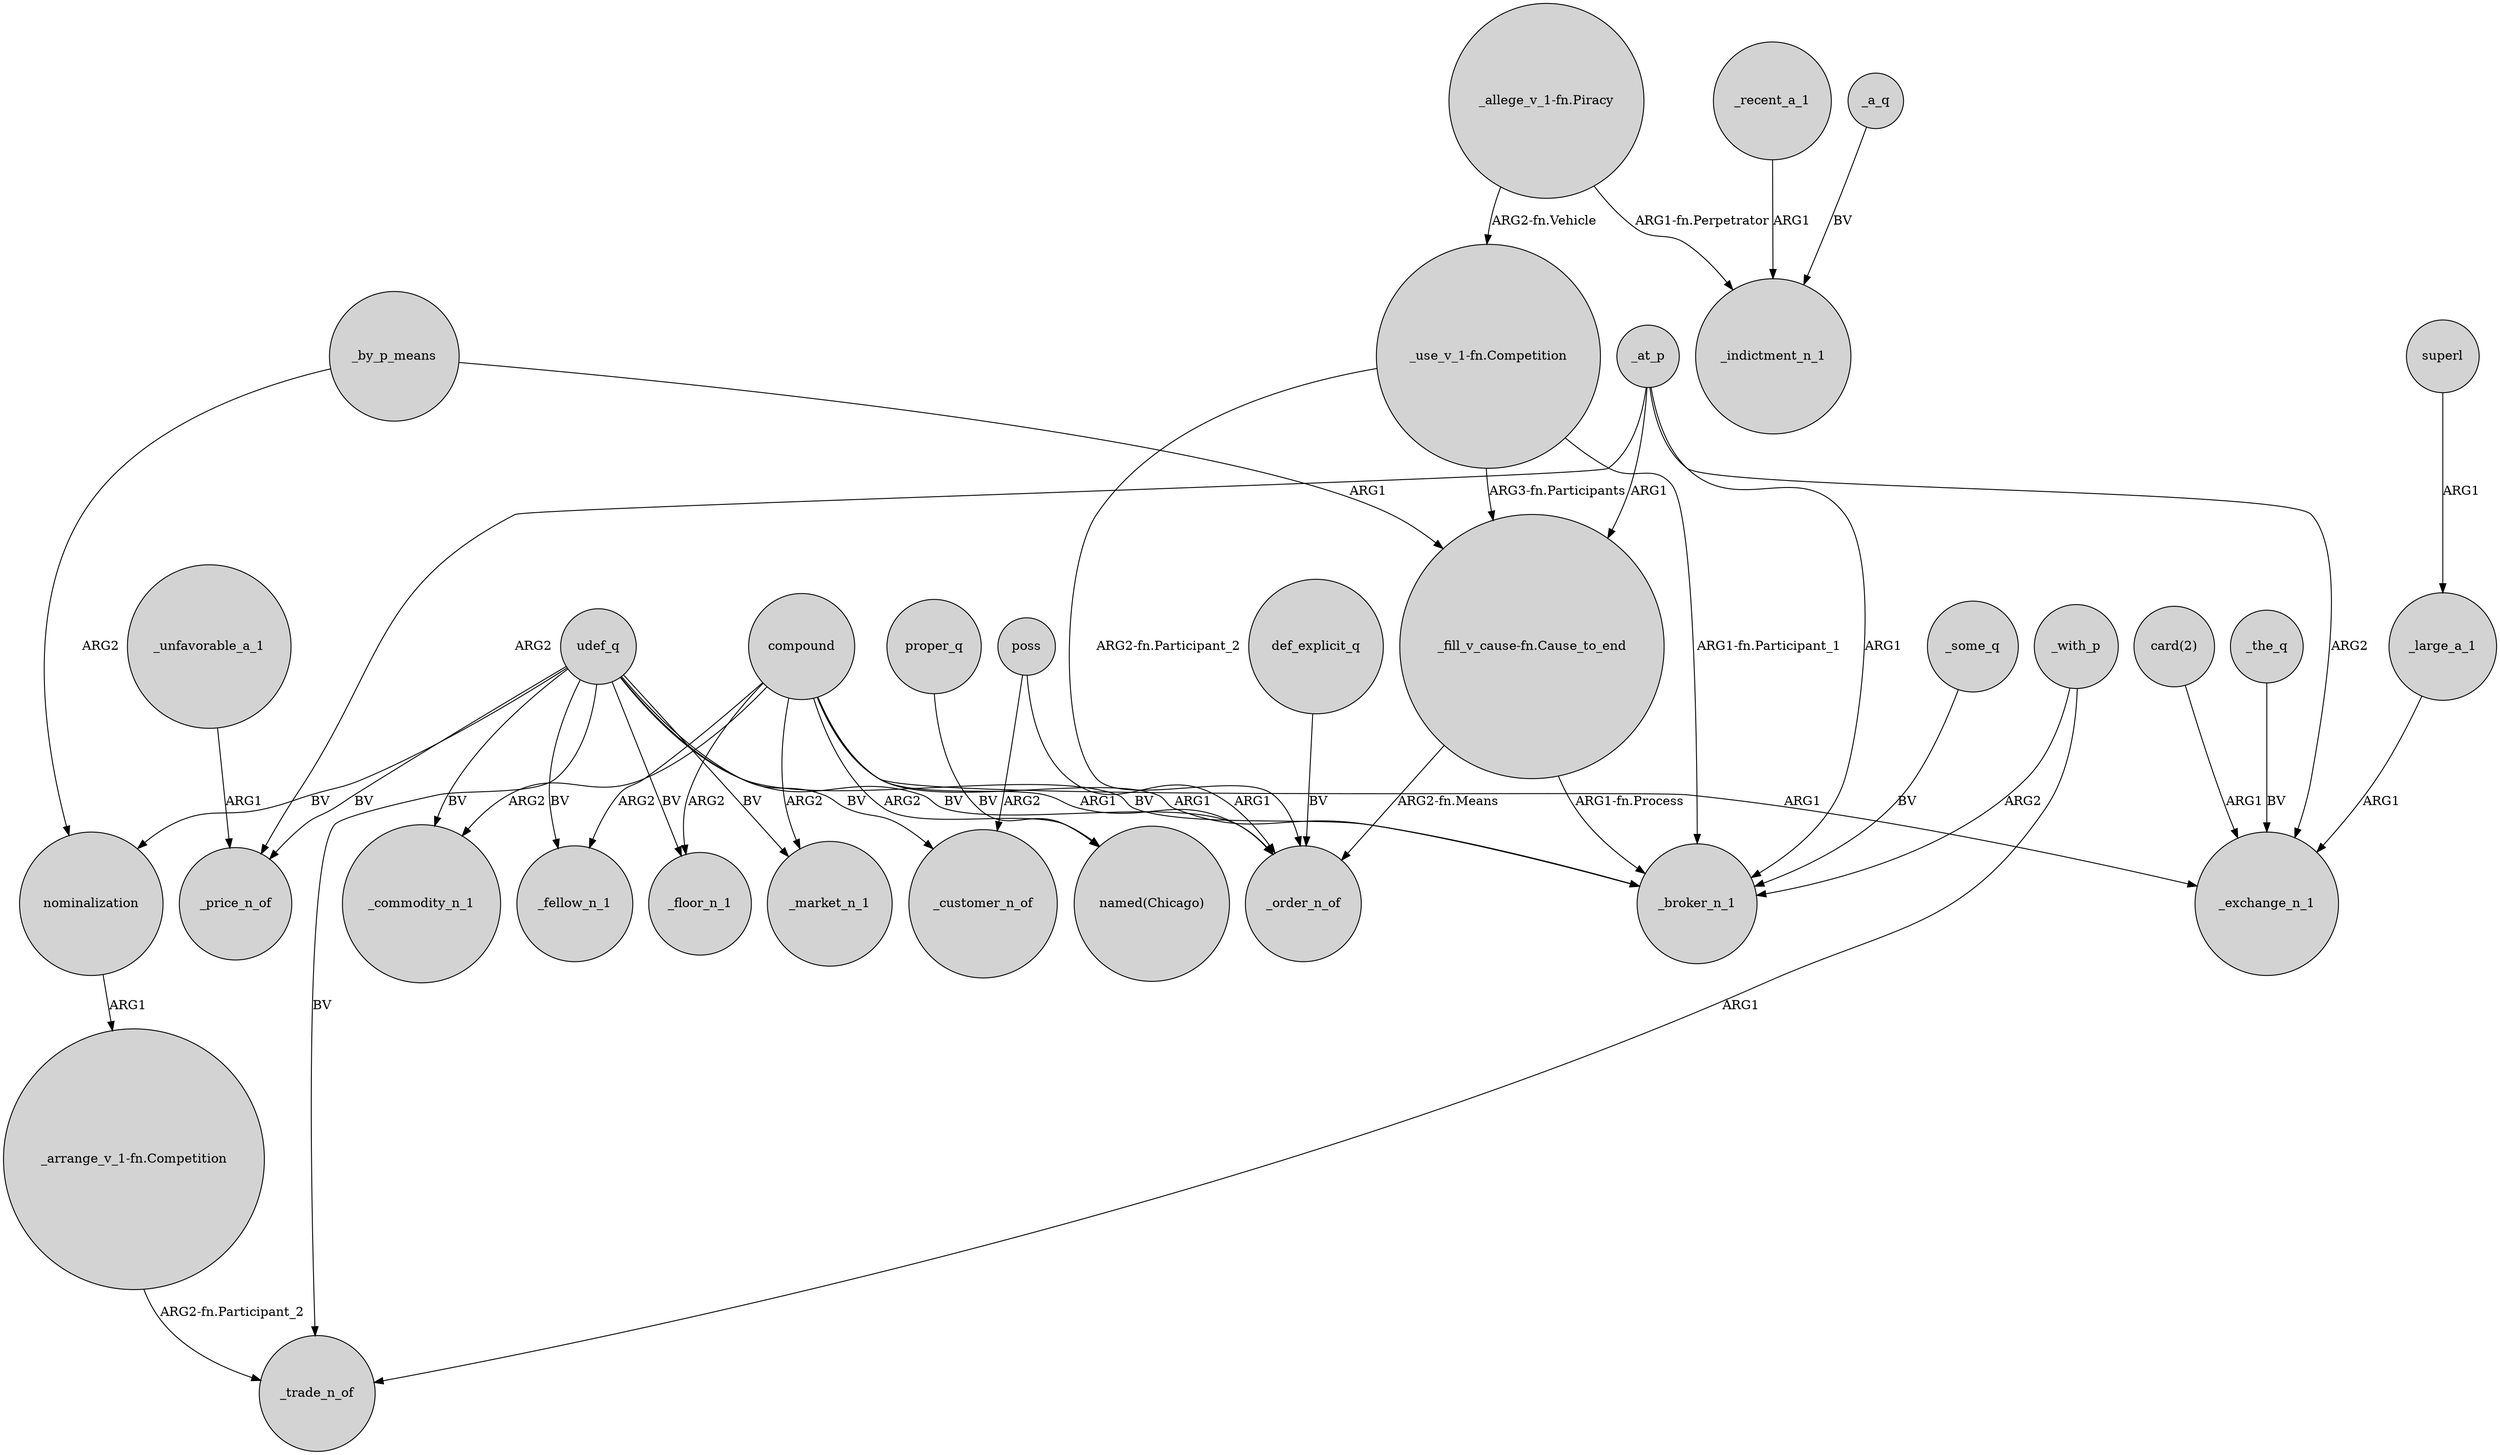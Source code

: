 digraph {
	node [shape=circle style=filled]
	_at_p -> _broker_n_1 [label=ARG1]
	compound -> _order_n_of [label=ARG1]
	udef_q -> _market_n_1 [label=BV]
	udef_q -> _broker_n_1 [label=BV]
	_recent_a_1 -> _indictment_n_1 [label=ARG1]
	udef_q -> _commodity_n_1 [label=BV]
	compound -> _market_n_1 [label=ARG2]
	udef_q -> _price_n_of [label=BV]
	superl -> _large_a_1 [label=ARG1]
	compound -> _floor_n_1 [label=ARG2]
	_at_p -> "_fill_v_cause-fn.Cause_to_end" [label=ARG1]
	compound -> _broker_n_1 [label=ARG1]
	udef_q -> nominalization [label=BV]
	udef_q -> _order_n_of [label=BV]
	compound -> _fellow_n_1 [label=ARG2]
	"_use_v_1-fn.Competition" -> _order_n_of [label="ARG2-fn.Participant_2"]
	"_allege_v_1-fn.Piracy" -> "_use_v_1-fn.Competition" [label="ARG2-fn.Vehicle"]
	udef_q -> _fellow_n_1 [label=BV]
	_at_p -> _exchange_n_1 [label=ARG2]
	compound -> _exchange_n_1 [label=ARG1]
	"card(2)" -> _exchange_n_1 [label=ARG1]
	_unfavorable_a_1 -> _price_n_of [label=ARG1]
	"_use_v_1-fn.Competition" -> "_fill_v_cause-fn.Cause_to_end" [label="ARG3-fn.Participants"]
	_with_p -> _trade_n_of [label=ARG1]
	poss -> _order_n_of [label=ARG1]
	proper_q -> "named(Chicago)" [label=BV]
	_by_p_means -> nominalization [label=ARG2]
	compound -> "named(Chicago)" [label=ARG2]
	_a_q -> _indictment_n_1 [label=BV]
	"_fill_v_cause-fn.Cause_to_end" -> _broker_n_1 [label="ARG1-fn.Process"]
	compound -> _commodity_n_1 [label=ARG2]
	_at_p -> _price_n_of [label=ARG2]
	_some_q -> _broker_n_1 [label=BV]
	udef_q -> _trade_n_of [label=BV]
	poss -> _customer_n_of [label=ARG2]
	_large_a_1 -> _exchange_n_1 [label=ARG1]
	udef_q -> _customer_n_of [label=BV]
	_by_p_means -> "_fill_v_cause-fn.Cause_to_end" [label=ARG1]
	"_fill_v_cause-fn.Cause_to_end" -> _order_n_of [label="ARG2-fn.Means"]
	"_arrange_v_1-fn.Competition" -> _trade_n_of [label="ARG2-fn.Participant_2"]
	_the_q -> _exchange_n_1 [label=BV]
	"_allege_v_1-fn.Piracy" -> _indictment_n_1 [label="ARG1-fn.Perpetrator"]
	udef_q -> _floor_n_1 [label=BV]
	nominalization -> "_arrange_v_1-fn.Competition" [label=ARG1]
	"_use_v_1-fn.Competition" -> _broker_n_1 [label="ARG1-fn.Participant_1"]
	def_explicit_q -> _order_n_of [label=BV]
	_with_p -> _broker_n_1 [label=ARG2]
}
